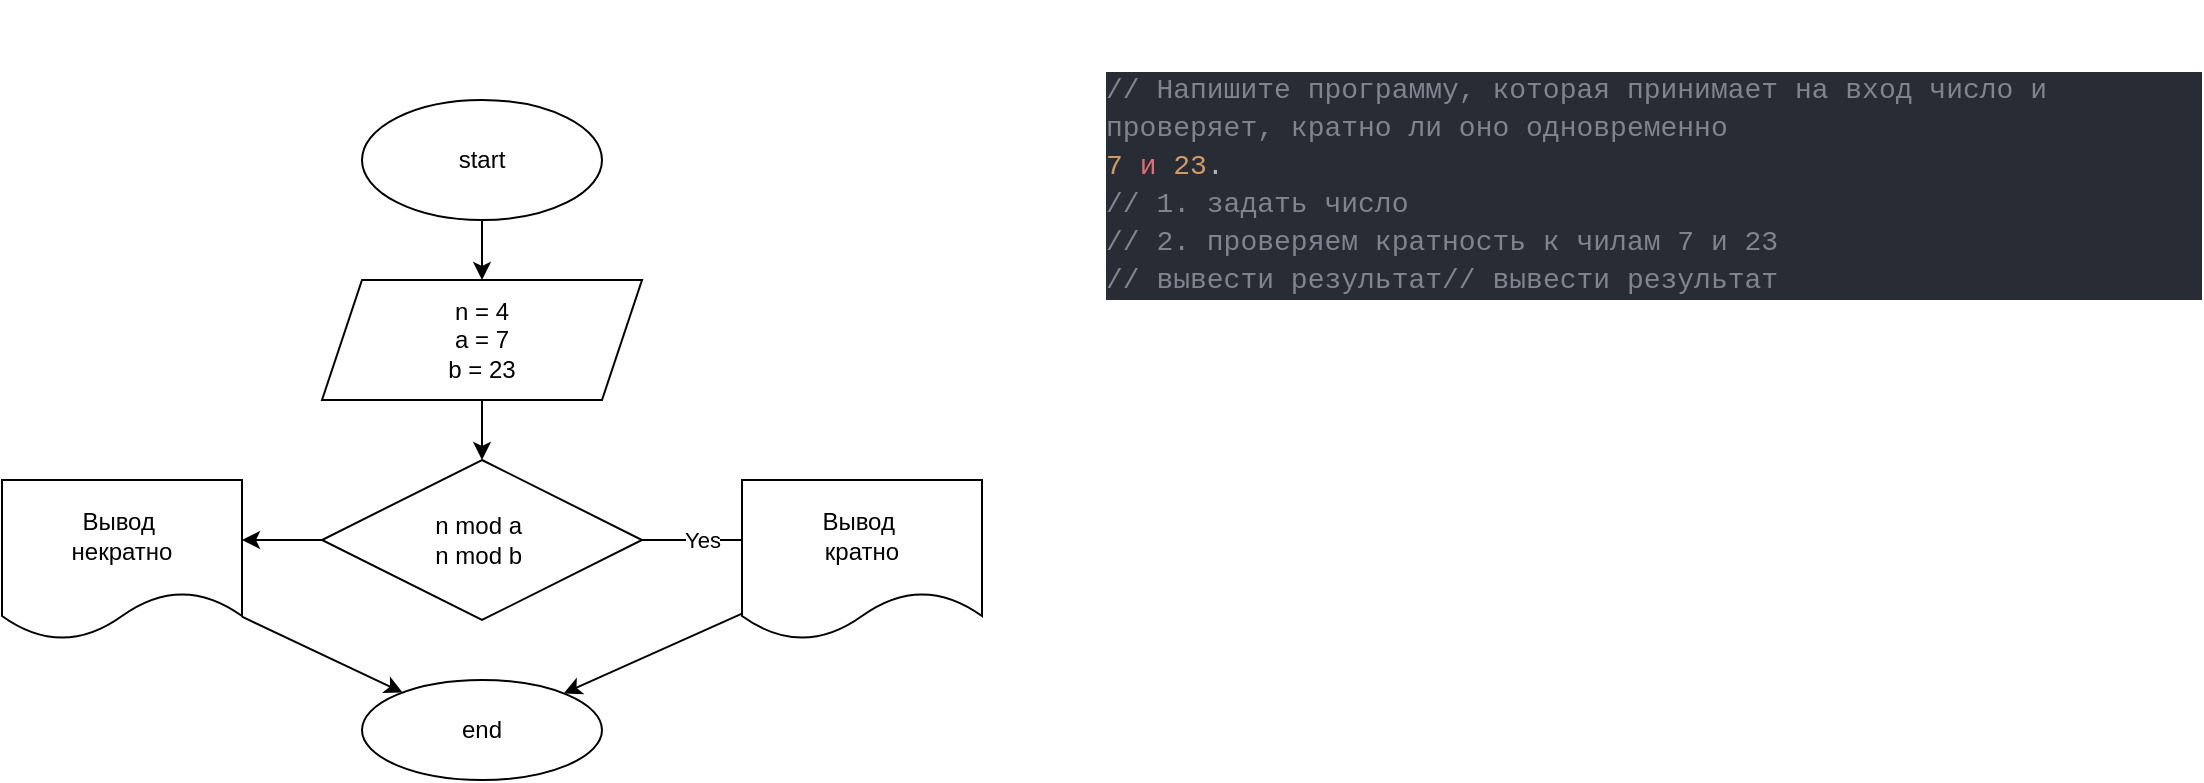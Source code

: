 <mxfile>
    <diagram id="0dUG-3jIiLlFMFpSVe63" name="Page-1">
        <mxGraphModel dx="530" dy="1453" grid="1" gridSize="10" guides="1" tooltips="1" connect="1" arrows="1" fold="1" page="1" pageScale="1" pageWidth="827" pageHeight="1169" math="0" shadow="0">
            <root>
                <mxCell id="0"/>
                <mxCell id="1" parent="0"/>
                <mxCell id="2" value="&lt;br&gt;&lt;br&gt;&lt;div style=&quot;color: rgb(171 , 178 , 191) ; background-color: rgb(40 , 44 , 52) ; font-family: &amp;#34;consolas&amp;#34; , &amp;#34;courier new&amp;#34; , monospace ; font-weight: normal ; font-size: 14px ; line-height: 19px&quot;&gt;&lt;div&gt;&lt;span style=&quot;color: #7f848e&quot;&gt;// Напишите программу, которая принимает на вход число и проверяет, кратно ли оно одновременно &lt;/span&gt;&lt;/div&gt;&lt;div&gt;&lt;span style=&quot;color: #d19a66&quot;&gt;7&lt;/span&gt;&lt;span style=&quot;color: #abb2bf&quot;&gt; &lt;/span&gt;&lt;span style=&quot;color: #e06c75&quot;&gt;и&lt;/span&gt;&lt;span style=&quot;color: #abb2bf&quot;&gt; &lt;/span&gt;&lt;span style=&quot;color: #d19a66&quot;&gt;23&lt;/span&gt;&lt;span style=&quot;color: #abb2bf&quot;&gt;.&lt;/span&gt;&lt;/div&gt;&lt;div&gt;&lt;span style=&quot;color: #7f848e&quot;&gt;// 1. задать число&lt;/span&gt;&lt;/div&gt;&lt;div&gt;&lt;span style=&quot;color: #7f848e&quot;&gt;// 2. проверяем кратность к чилам 7 и 23&lt;/span&gt;&lt;/div&gt;&lt;/div&gt;&lt;div style=&quot;color: rgb(171 , 178 , 191) ; background-color: rgb(40 , 44 , 52) ; font-family: &amp;#34;consolas&amp;#34; , &amp;#34;courier new&amp;#34; , monospace ; font-size: 14px ; line-height: 19px&quot;&gt;&lt;span style=&quot;color: #7f848e&quot;&gt;// вывести результат&lt;/span&gt;&lt;span style=&quot;color: rgb(127 , 132 , 142)&quot;&gt;// вывести результат&lt;/span&gt;&lt;/div&gt;" style="text;whiteSpace=wrap;html=1;" vertex="1" parent="1">
                    <mxGeometry x="590" y="-600" width="550" height="110" as="geometry"/>
                </mxCell>
                <mxCell id="5" value="" style="edgeStyle=none;html=1;" edge="1" parent="1" source="3" target="4">
                    <mxGeometry relative="1" as="geometry"/>
                </mxCell>
                <mxCell id="3" value="start" style="ellipse;whiteSpace=wrap;html=1;" vertex="1" parent="1">
                    <mxGeometry x="220" y="-550" width="120" height="60" as="geometry"/>
                </mxCell>
                <mxCell id="7" value="" style="edgeStyle=none;html=1;" edge="1" parent="1" source="4" target="6">
                    <mxGeometry relative="1" as="geometry"/>
                </mxCell>
                <mxCell id="4" value="n = 4&lt;br&gt;a = 7&lt;br&gt;b = 23" style="shape=parallelogram;perimeter=parallelogramPerimeter;whiteSpace=wrap;html=1;fixedSize=1;" vertex="1" parent="1">
                    <mxGeometry x="200" y="-460" width="160" height="60" as="geometry"/>
                </mxCell>
                <mxCell id="9" value="Yes" style="edgeStyle=none;html=1;" edge="1" parent="1" source="6">
                    <mxGeometry relative="1" as="geometry">
                        <mxPoint x="420" y="-330" as="targetPoint"/>
                    </mxGeometry>
                </mxCell>
                <mxCell id="12" style="edgeStyle=none;html=1;" edge="1" parent="1" source="6">
                    <mxGeometry relative="1" as="geometry">
                        <mxPoint x="160" y="-330" as="targetPoint"/>
                    </mxGeometry>
                </mxCell>
                <mxCell id="6" value="n mod a&amp;nbsp;&lt;br&gt;n mod b&amp;nbsp;" style="rhombus;whiteSpace=wrap;html=1;" vertex="1" parent="1">
                    <mxGeometry x="200" y="-370" width="160" height="80" as="geometry"/>
                </mxCell>
                <mxCell id="14" style="edgeStyle=none;html=1;" edge="1" parent="1" source="10" target="13">
                    <mxGeometry relative="1" as="geometry"/>
                </mxCell>
                <mxCell id="10" value="Вывод&amp;nbsp;&lt;br&gt;кратно" style="shape=document;whiteSpace=wrap;html=1;boundedLbl=1;" vertex="1" parent="1">
                    <mxGeometry x="410" y="-360" width="120" height="80" as="geometry"/>
                </mxCell>
                <mxCell id="15" style="edgeStyle=none;html=1;" edge="1" parent="1" source="11" target="13">
                    <mxGeometry relative="1" as="geometry"/>
                </mxCell>
                <mxCell id="11" value="Вывод&amp;nbsp;&lt;br&gt;некратно" style="shape=document;whiteSpace=wrap;html=1;boundedLbl=1;" vertex="1" parent="1">
                    <mxGeometry x="40" y="-360" width="120" height="80" as="geometry"/>
                </mxCell>
                <mxCell id="13" value="end" style="ellipse;whiteSpace=wrap;html=1;" vertex="1" parent="1">
                    <mxGeometry x="220" y="-260" width="120" height="50" as="geometry"/>
                </mxCell>
            </root>
        </mxGraphModel>
    </diagram>
</mxfile>